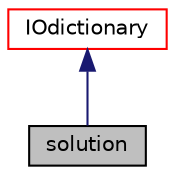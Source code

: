 digraph "solution"
{
  bgcolor="transparent";
  edge [fontname="Helvetica",fontsize="10",labelfontname="Helvetica",labelfontsize="10"];
  node [fontname="Helvetica",fontsize="10",shape=record];
  Node33 [label="solution",height=0.2,width=0.4,color="black", fillcolor="grey75", style="filled", fontcolor="black"];
  Node34 -> Node33 [dir="back",color="midnightblue",fontsize="10",style="solid",fontname="Helvetica"];
  Node34 [label="IOdictionary",height=0.2,width=0.4,color="red",URL="$a27265.html",tooltip="IOdictionary is derived from dictionary and IOobject to give the dictionary automatic IO functionalit..."];
}
